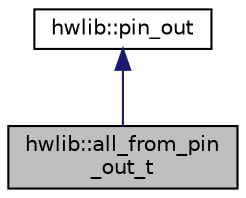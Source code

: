 digraph "hwlib::all_from_pin_out_t"
{
  edge [fontname="Helvetica",fontsize="10",labelfontname="Helvetica",labelfontsize="10"];
  node [fontname="Helvetica",fontsize="10",shape=record];
  Node2 [label="hwlib::all_from_pin\l_out_t",height=0.2,width=0.4,color="black", fillcolor="grey75", style="filled", fontcolor="black"];
  Node3 -> Node2 [dir="back",color="midnightblue",fontsize="10",style="solid",fontname="Helvetica"];
  Node3 [label="hwlib::pin_out",height=0.2,width=0.4,color="black", fillcolor="white", style="filled",URL="$classhwlib_1_1pin__out.html"];
}
